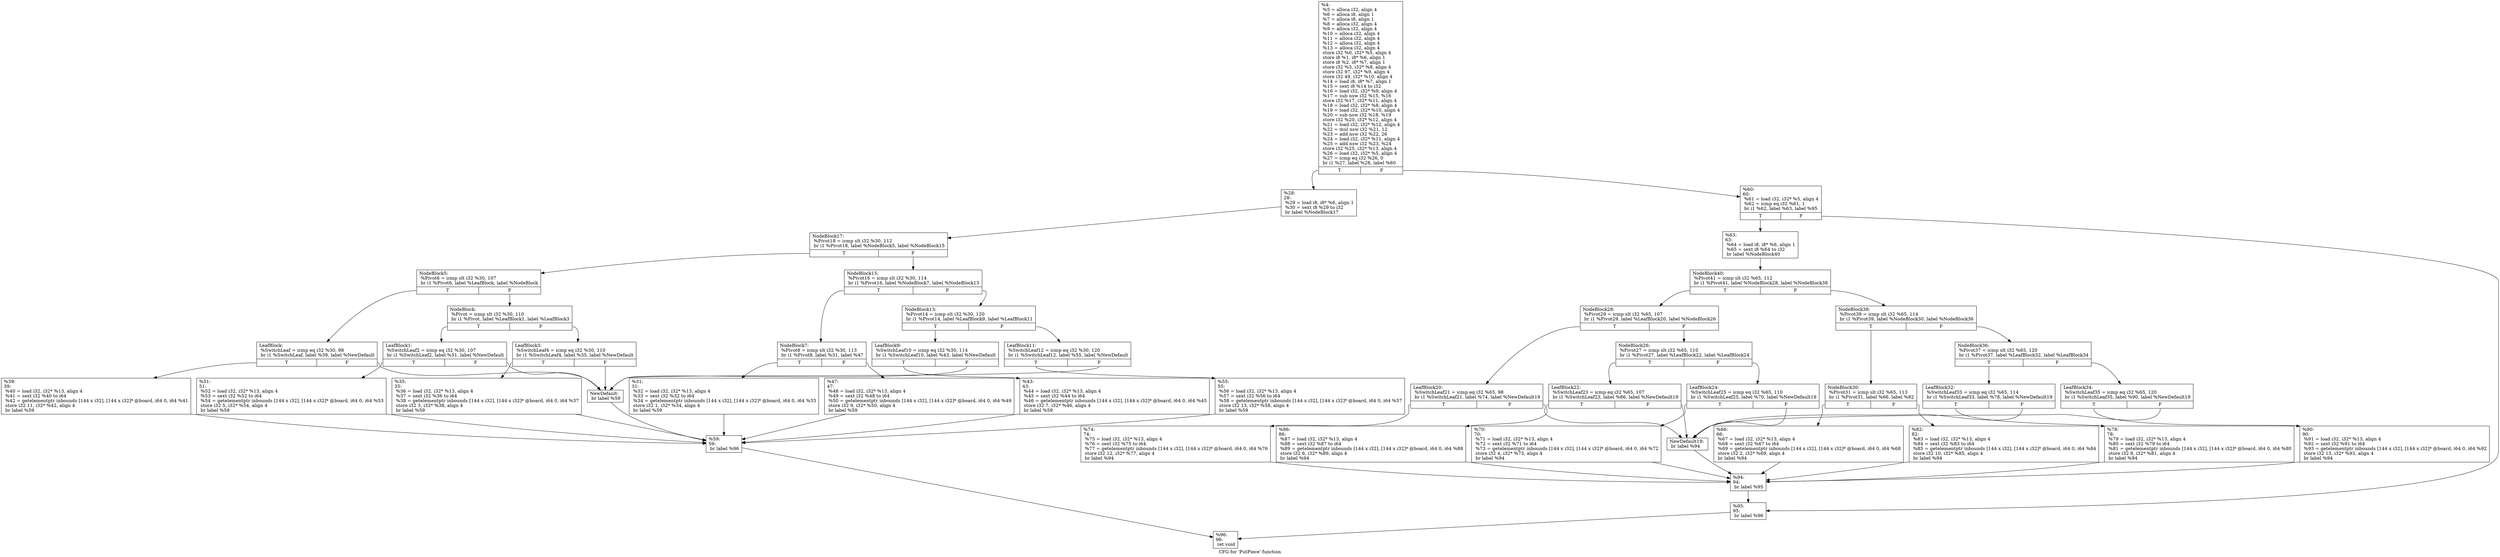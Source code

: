 digraph "CFG for 'PutPiece' function" {
	label="CFG for 'PutPiece' function";

	Node0x27f91e0 [shape=record,label="{%4:\l  %5 = alloca i32, align 4\l  %6 = alloca i8, align 1\l  %7 = alloca i8, align 1\l  %8 = alloca i32, align 4\l  %9 = alloca i32, align 4\l  %10 = alloca i32, align 4\l  %11 = alloca i32, align 4\l  %12 = alloca i32, align 4\l  %13 = alloca i32, align 4\l  store i32 %0, i32* %5, align 4\l  store i8 %1, i8* %6, align 1\l  store i8 %2, i8* %7, align 1\l  store i32 %3, i32* %8, align 4\l  store i32 97, i32* %9, align 4\l  store i32 49, i32* %10, align 4\l  %14 = load i8, i8* %7, align 1\l  %15 = sext i8 %14 to i32\l  %16 = load i32, i32* %9, align 4\l  %17 = sub nsw i32 %15, %16\l  store i32 %17, i32* %11, align 4\l  %18 = load i32, i32* %8, align 4\l  %19 = load i32, i32* %10, align 4\l  %20 = sub nsw i32 %18, %19\l  store i32 %20, i32* %12, align 4\l  %21 = load i32, i32* %12, align 4\l  %22 = mul nsw i32 %21, 12\l  %23 = add nsw i32 %22, 26\l  %24 = load i32, i32* %11, align 4\l  %25 = add nsw i32 %23, %24\l  store i32 %25, i32* %13, align 4\l  %26 = load i32, i32* %5, align 4\l  %27 = icmp eq i32 %26, 0\l  br i1 %27, label %28, label %60\l|{<s0>T|<s1>F}}"];
	Node0x27f91e0:s0 -> Node0x27f9230;
	Node0x27f91e0:s1 -> Node0x27f98c0;
	Node0x27f9230 [shape=record,label="{%28:\l28:                                               \l  %29 = load i8, i8* %6, align 1\l  %30 = sext i8 %29 to i32\l  br label %NodeBlock17\l}"];
	Node0x27f9230 -> Node0x27f9280;
	Node0x27f9280 [shape=record,label="{NodeBlock17:                                      \l  %Pivot18 = icmp slt i32 %30, 112\l  br i1 %Pivot18, label %NodeBlock5, label %NodeBlock15\l|{<s0>T|<s1>F}}"];
	Node0x27f9280:s0 -> Node0x27f9460;
	Node0x27f9280:s1 -> Node0x27f92d0;
	Node0x27f92d0 [shape=record,label="{NodeBlock15:                                      \l  %Pivot16 = icmp slt i32 %30, 114\l  br i1 %Pivot16, label %NodeBlock7, label %NodeBlock13\l|{<s0>T|<s1>F}}"];
	Node0x27f92d0:s0 -> Node0x27f9410;
	Node0x27f92d0:s1 -> Node0x27f9320;
	Node0x27f9320 [shape=record,label="{NodeBlock13:                                      \l  %Pivot14 = icmp slt i32 %30, 120\l  br i1 %Pivot14, label %LeafBlock9, label %LeafBlock11\l|{<s0>T|<s1>F}}"];
	Node0x27f9320:s0 -> Node0x27f93c0;
	Node0x27f9320:s1 -> Node0x27f9370;
	Node0x27f9370 [shape=record,label="{LeafBlock11:                                      \l  %SwitchLeaf12 = icmp eq i32 %30, 120\l  br i1 %SwitchLeaf12, label %55, label %NewDefault\l|{<s0>T|<s1>F}}"];
	Node0x27f9370:s0 -> Node0x27f97d0;
	Node0x27f9370:s1 -> Node0x27f9820;
	Node0x27f93c0 [shape=record,label="{LeafBlock9:                                       \l  %SwitchLeaf10 = icmp eq i32 %30, 114\l  br i1 %SwitchLeaf10, label %43, label %NewDefault\l|{<s0>T|<s1>F}}"];
	Node0x27f93c0:s0 -> Node0x27f96e0;
	Node0x27f93c0:s1 -> Node0x27f9820;
	Node0x27f9410 [shape=record,label="{NodeBlock7:                                       \l  %Pivot8 = icmp slt i32 %30, 113\l  br i1 %Pivot8, label %31, label %47\l|{<s0>T|<s1>F}}"];
	Node0x27f9410:s0 -> Node0x27f95f0;
	Node0x27f9410:s1 -> Node0x27f9730;
	Node0x27f9460 [shape=record,label="{NodeBlock5:                                       \l  %Pivot6 = icmp slt i32 %30, 107\l  br i1 %Pivot6, label %LeafBlock, label %NodeBlock\l|{<s0>T|<s1>F}}"];
	Node0x27f9460:s0 -> Node0x27f95a0;
	Node0x27f9460:s1 -> Node0x27f94b0;
	Node0x27f94b0 [shape=record,label="{NodeBlock:                                        \l  %Pivot = icmp slt i32 %30, 110\l  br i1 %Pivot, label %LeafBlock1, label %LeafBlock3\l|{<s0>T|<s1>F}}"];
	Node0x27f94b0:s0 -> Node0x27f9550;
	Node0x27f94b0:s1 -> Node0x27f9500;
	Node0x27f9500 [shape=record,label="{LeafBlock3:                                       \l  %SwitchLeaf4 = icmp eq i32 %30, 110\l  br i1 %SwitchLeaf4, label %35, label %NewDefault\l|{<s0>T|<s1>F}}"];
	Node0x27f9500:s0 -> Node0x27f9640;
	Node0x27f9500:s1 -> Node0x27f9820;
	Node0x27f9550 [shape=record,label="{LeafBlock1:                                       \l  %SwitchLeaf2 = icmp eq i32 %30, 107\l  br i1 %SwitchLeaf2, label %51, label %NewDefault\l|{<s0>T|<s1>F}}"];
	Node0x27f9550:s0 -> Node0x27f9780;
	Node0x27f9550:s1 -> Node0x27f9820;
	Node0x27f95a0 [shape=record,label="{LeafBlock:                                        \l  %SwitchLeaf = icmp eq i32 %30, 98\l  br i1 %SwitchLeaf, label %39, label %NewDefault\l|{<s0>T|<s1>F}}"];
	Node0x27f95a0:s0 -> Node0x27f9690;
	Node0x27f95a0:s1 -> Node0x27f9820;
	Node0x27f95f0 [shape=record,label="{%31:\l31:                                               \l  %32 = load i32, i32* %13, align 4\l  %33 = sext i32 %32 to i64\l  %34 = getelementptr inbounds [144 x i32], [144 x i32]* @board, i64 0, i64 %33\l  store i32 1, i32* %34, align 4\l  br label %59\l}"];
	Node0x27f95f0 -> Node0x27f9870;
	Node0x27f9640 [shape=record,label="{%35:\l35:                                               \l  %36 = load i32, i32* %13, align 4\l  %37 = sext i32 %36 to i64\l  %38 = getelementptr inbounds [144 x i32], [144 x i32]* @board, i64 0, i64 %37\l  store i32 3, i32* %38, align 4\l  br label %59\l}"];
	Node0x27f9640 -> Node0x27f9870;
	Node0x27f9690 [shape=record,label="{%39:\l39:                                               \l  %40 = load i32, i32* %13, align 4\l  %41 = sext i32 %40 to i64\l  %42 = getelementptr inbounds [144 x i32], [144 x i32]* @board, i64 0, i64 %41\l  store i32 11, i32* %42, align 4\l  br label %59\l}"];
	Node0x27f9690 -> Node0x27f9870;
	Node0x27f96e0 [shape=record,label="{%43:\l43:                                               \l  %44 = load i32, i32* %13, align 4\l  %45 = sext i32 %44 to i64\l  %46 = getelementptr inbounds [144 x i32], [144 x i32]* @board, i64 0, i64 %45\l  store i32 7, i32* %46, align 4\l  br label %59\l}"];
	Node0x27f96e0 -> Node0x27f9870;
	Node0x27f9730 [shape=record,label="{%47:\l47:                                               \l  %48 = load i32, i32* %13, align 4\l  %49 = sext i32 %48 to i64\l  %50 = getelementptr inbounds [144 x i32], [144 x i32]* @board, i64 0, i64 %49\l  store i32 9, i32* %50, align 4\l  br label %59\l}"];
	Node0x27f9730 -> Node0x27f9870;
	Node0x27f9780 [shape=record,label="{%51:\l51:                                               \l  %52 = load i32, i32* %13, align 4\l  %53 = sext i32 %52 to i64\l  %54 = getelementptr inbounds [144 x i32], [144 x i32]* @board, i64 0, i64 %53\l  store i32 5, i32* %54, align 4\l  br label %59\l}"];
	Node0x27f9780 -> Node0x27f9870;
	Node0x27f97d0 [shape=record,label="{%55:\l55:                                               \l  %56 = load i32, i32* %13, align 4\l  %57 = sext i32 %56 to i64\l  %58 = getelementptr inbounds [144 x i32], [144 x i32]* @board, i64 0, i64 %57\l  store i32 13, i32* %58, align 4\l  br label %59\l}"];
	Node0x27f97d0 -> Node0x27f9870;
	Node0x27f9820 [shape=record,label="{NewDefault:                                       \l  br label %59\l}"];
	Node0x27f9820 -> Node0x27f9870;
	Node0x27f9870 [shape=record,label="{%59:\l59:                                               \l  br label %96\l}"];
	Node0x27f9870 -> Node0x27f9ff0;
	Node0x27f98c0 [shape=record,label="{%60:\l60:                                               \l  %61 = load i32, i32* %5, align 4\l  %62 = icmp eq i32 %61, 1\l  br i1 %62, label %63, label %95\l|{<s0>T|<s1>F}}"];
	Node0x27f98c0:s0 -> Node0x27f9910;
	Node0x27f98c0:s1 -> Node0x27f9fa0;
	Node0x27f9910 [shape=record,label="{%63:\l63:                                               \l  %64 = load i8, i8* %6, align 1\l  %65 = sext i8 %64 to i32\l  br label %NodeBlock40\l}"];
	Node0x27f9910 -> Node0x27f9960;
	Node0x27f9960 [shape=record,label="{NodeBlock40:                                      \l  %Pivot41 = icmp slt i32 %65, 112\l  br i1 %Pivot41, label %NodeBlock28, label %NodeBlock38\l|{<s0>T|<s1>F}}"];
	Node0x27f9960:s0 -> Node0x27f9b40;
	Node0x27f9960:s1 -> Node0x27f99b0;
	Node0x27f99b0 [shape=record,label="{NodeBlock38:                                      \l  %Pivot39 = icmp slt i32 %65, 114\l  br i1 %Pivot39, label %NodeBlock30, label %NodeBlock36\l|{<s0>T|<s1>F}}"];
	Node0x27f99b0:s0 -> Node0x27f9af0;
	Node0x27f99b0:s1 -> Node0x27f9a00;
	Node0x27f9a00 [shape=record,label="{NodeBlock36:                                      \l  %Pivot37 = icmp slt i32 %65, 120\l  br i1 %Pivot37, label %LeafBlock32, label %LeafBlock34\l|{<s0>T|<s1>F}}"];
	Node0x27f9a00:s0 -> Node0x27f9aa0;
	Node0x27f9a00:s1 -> Node0x27f9a50;
	Node0x27f9a50 [shape=record,label="{LeafBlock34:                                      \l  %SwitchLeaf35 = icmp eq i32 %65, 120\l  br i1 %SwitchLeaf35, label %90, label %NewDefault19\l|{<s0>T|<s1>F}}"];
	Node0x27f9a50:s0 -> Node0x27f9eb0;
	Node0x27f9a50:s1 -> Node0x27f9f00;
	Node0x27f9aa0 [shape=record,label="{LeafBlock32:                                      \l  %SwitchLeaf33 = icmp eq i32 %65, 114\l  br i1 %SwitchLeaf33, label %78, label %NewDefault19\l|{<s0>T|<s1>F}}"];
	Node0x27f9aa0:s0 -> Node0x27f9dc0;
	Node0x27f9aa0:s1 -> Node0x27f9f00;
	Node0x27f9af0 [shape=record,label="{NodeBlock30:                                      \l  %Pivot31 = icmp slt i32 %65, 113\l  br i1 %Pivot31, label %66, label %82\l|{<s0>T|<s1>F}}"];
	Node0x27f9af0:s0 -> Node0x27f9cd0;
	Node0x27f9af0:s1 -> Node0x27f9e10;
	Node0x27f9b40 [shape=record,label="{NodeBlock28:                                      \l  %Pivot29 = icmp slt i32 %65, 107\l  br i1 %Pivot29, label %LeafBlock20, label %NodeBlock26\l|{<s0>T|<s1>F}}"];
	Node0x27f9b40:s0 -> Node0x27f9c80;
	Node0x27f9b40:s1 -> Node0x27f9b90;
	Node0x27f9b90 [shape=record,label="{NodeBlock26:                                      \l  %Pivot27 = icmp slt i32 %65, 110\l  br i1 %Pivot27, label %LeafBlock22, label %LeafBlock24\l|{<s0>T|<s1>F}}"];
	Node0x27f9b90:s0 -> Node0x27f9c30;
	Node0x27f9b90:s1 -> Node0x27f9be0;
	Node0x27f9be0 [shape=record,label="{LeafBlock24:                                      \l  %SwitchLeaf25 = icmp eq i32 %65, 110\l  br i1 %SwitchLeaf25, label %70, label %NewDefault19\l|{<s0>T|<s1>F}}"];
	Node0x27f9be0:s0 -> Node0x27f9d20;
	Node0x27f9be0:s1 -> Node0x27f9f00;
	Node0x27f9c30 [shape=record,label="{LeafBlock22:                                      \l  %SwitchLeaf23 = icmp eq i32 %65, 107\l  br i1 %SwitchLeaf23, label %86, label %NewDefault19\l|{<s0>T|<s1>F}}"];
	Node0x27f9c30:s0 -> Node0x27f9e60;
	Node0x27f9c30:s1 -> Node0x27f9f00;
	Node0x27f9c80 [shape=record,label="{LeafBlock20:                                      \l  %SwitchLeaf21 = icmp eq i32 %65, 98\l  br i1 %SwitchLeaf21, label %74, label %NewDefault19\l|{<s0>T|<s1>F}}"];
	Node0x27f9c80:s0 -> Node0x27f9d70;
	Node0x27f9c80:s1 -> Node0x27f9f00;
	Node0x27f9cd0 [shape=record,label="{%66:\l66:                                               \l  %67 = load i32, i32* %13, align 4\l  %68 = sext i32 %67 to i64\l  %69 = getelementptr inbounds [144 x i32], [144 x i32]* @board, i64 0, i64 %68\l  store i32 2, i32* %69, align 4\l  br label %94\l}"];
	Node0x27f9cd0 -> Node0x27f9f50;
	Node0x27f9d20 [shape=record,label="{%70:\l70:                                               \l  %71 = load i32, i32* %13, align 4\l  %72 = sext i32 %71 to i64\l  %73 = getelementptr inbounds [144 x i32], [144 x i32]* @board, i64 0, i64 %72\l  store i32 4, i32* %73, align 4\l  br label %94\l}"];
	Node0x27f9d20 -> Node0x27f9f50;
	Node0x27f9d70 [shape=record,label="{%74:\l74:                                               \l  %75 = load i32, i32* %13, align 4\l  %76 = sext i32 %75 to i64\l  %77 = getelementptr inbounds [144 x i32], [144 x i32]* @board, i64 0, i64 %76\l  store i32 12, i32* %77, align 4\l  br label %94\l}"];
	Node0x27f9d70 -> Node0x27f9f50;
	Node0x27f9dc0 [shape=record,label="{%78:\l78:                                               \l  %79 = load i32, i32* %13, align 4\l  %80 = sext i32 %79 to i64\l  %81 = getelementptr inbounds [144 x i32], [144 x i32]* @board, i64 0, i64 %80\l  store i32 8, i32* %81, align 4\l  br label %94\l}"];
	Node0x27f9dc0 -> Node0x27f9f50;
	Node0x27f9e10 [shape=record,label="{%82:\l82:                                               \l  %83 = load i32, i32* %13, align 4\l  %84 = sext i32 %83 to i64\l  %85 = getelementptr inbounds [144 x i32], [144 x i32]* @board, i64 0, i64 %84\l  store i32 10, i32* %85, align 4\l  br label %94\l}"];
	Node0x27f9e10 -> Node0x27f9f50;
	Node0x27f9e60 [shape=record,label="{%86:\l86:                                               \l  %87 = load i32, i32* %13, align 4\l  %88 = sext i32 %87 to i64\l  %89 = getelementptr inbounds [144 x i32], [144 x i32]* @board, i64 0, i64 %88\l  store i32 6, i32* %89, align 4\l  br label %94\l}"];
	Node0x27f9e60 -> Node0x27f9f50;
	Node0x27f9eb0 [shape=record,label="{%90:\l90:                                               \l  %91 = load i32, i32* %13, align 4\l  %92 = sext i32 %91 to i64\l  %93 = getelementptr inbounds [144 x i32], [144 x i32]* @board, i64 0, i64 %92\l  store i32 13, i32* %93, align 4\l  br label %94\l}"];
	Node0x27f9eb0 -> Node0x27f9f50;
	Node0x27f9f00 [shape=record,label="{NewDefault19:                                     \l  br label %94\l}"];
	Node0x27f9f00 -> Node0x27f9f50;
	Node0x27f9f50 [shape=record,label="{%94:\l94:                                               \l  br label %95\l}"];
	Node0x27f9f50 -> Node0x27f9fa0;
	Node0x27f9fa0 [shape=record,label="{%95:\l95:                                               \l  br label %96\l}"];
	Node0x27f9fa0 -> Node0x27f9ff0;
	Node0x27f9ff0 [shape=record,label="{%96:\l96:                                               \l  ret void\l}"];
}
